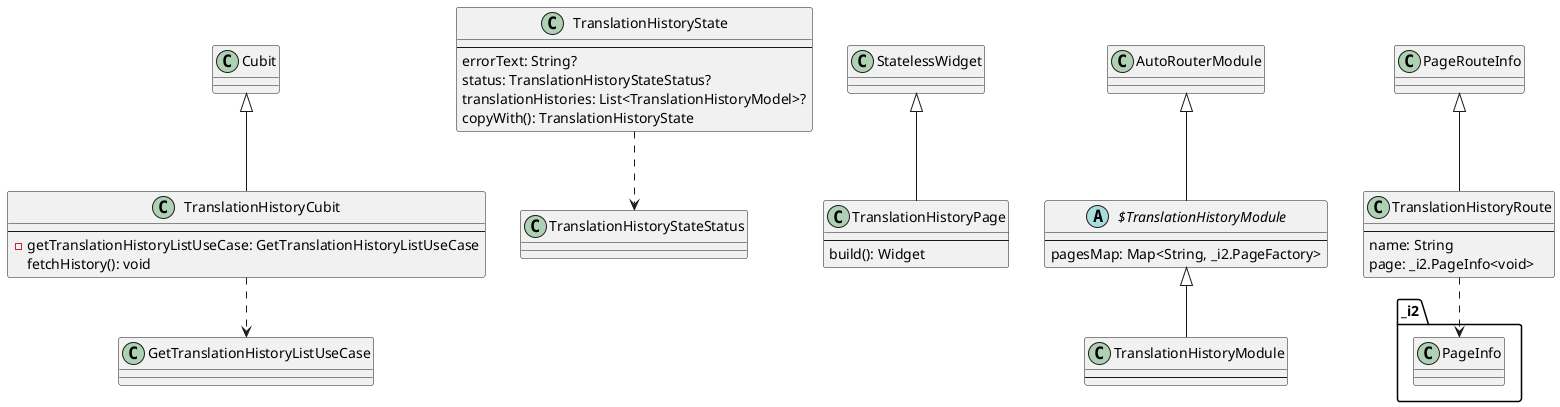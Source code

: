 @startuml
class TranslationHistoryCubit {
---
-getTranslationHistoryListUseCase: GetTranslationHistoryListUseCase
fetchHistory(): void
}
Cubit <|-- TranslationHistoryCubit
TranslationHistoryCubit ..> GetTranslationHistoryListUseCase
class TranslationHistoryState {
---
errorText: String?
status: TranslationHistoryStateStatus?
translationHistories: List<TranslationHistoryModel>?
copyWith(): TranslationHistoryState
}
TranslationHistoryState ..> TranslationHistoryStateStatus
class TranslationHistoryPage {
---
build(): Widget
}
StatelessWidget <|-- TranslationHistoryPage
class TranslationHistoryModule {
---
}
$TranslationHistoryModule <|-- TranslationHistoryModule
abstract class $TranslationHistoryModule {
---
pagesMap: Map<String, _i2.PageFactory>
}
AutoRouterModule <|-- $TranslationHistoryModule
class TranslationHistoryRoute {
---
name: String
page: _i2.PageInfo<void>
}
PageRouteInfo <|-- TranslationHistoryRoute
TranslationHistoryRoute ..> _i2.PageInfo
@enduml